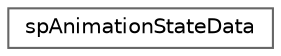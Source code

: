 digraph "类继承关系图"
{
 // LATEX_PDF_SIZE
  bgcolor="transparent";
  edge [fontname=Helvetica,fontsize=10,labelfontname=Helvetica,labelfontsize=10];
  node [fontname=Helvetica,fontsize=10,shape=box,height=0.2,width=0.4];
  rankdir="LR";
  Node0 [id="Node000000",label="spAnimationStateData",height=0.2,width=0.4,color="grey40", fillcolor="white", style="filled",URL="$structsp_animation_state_data.html",tooltip=" "];
}

